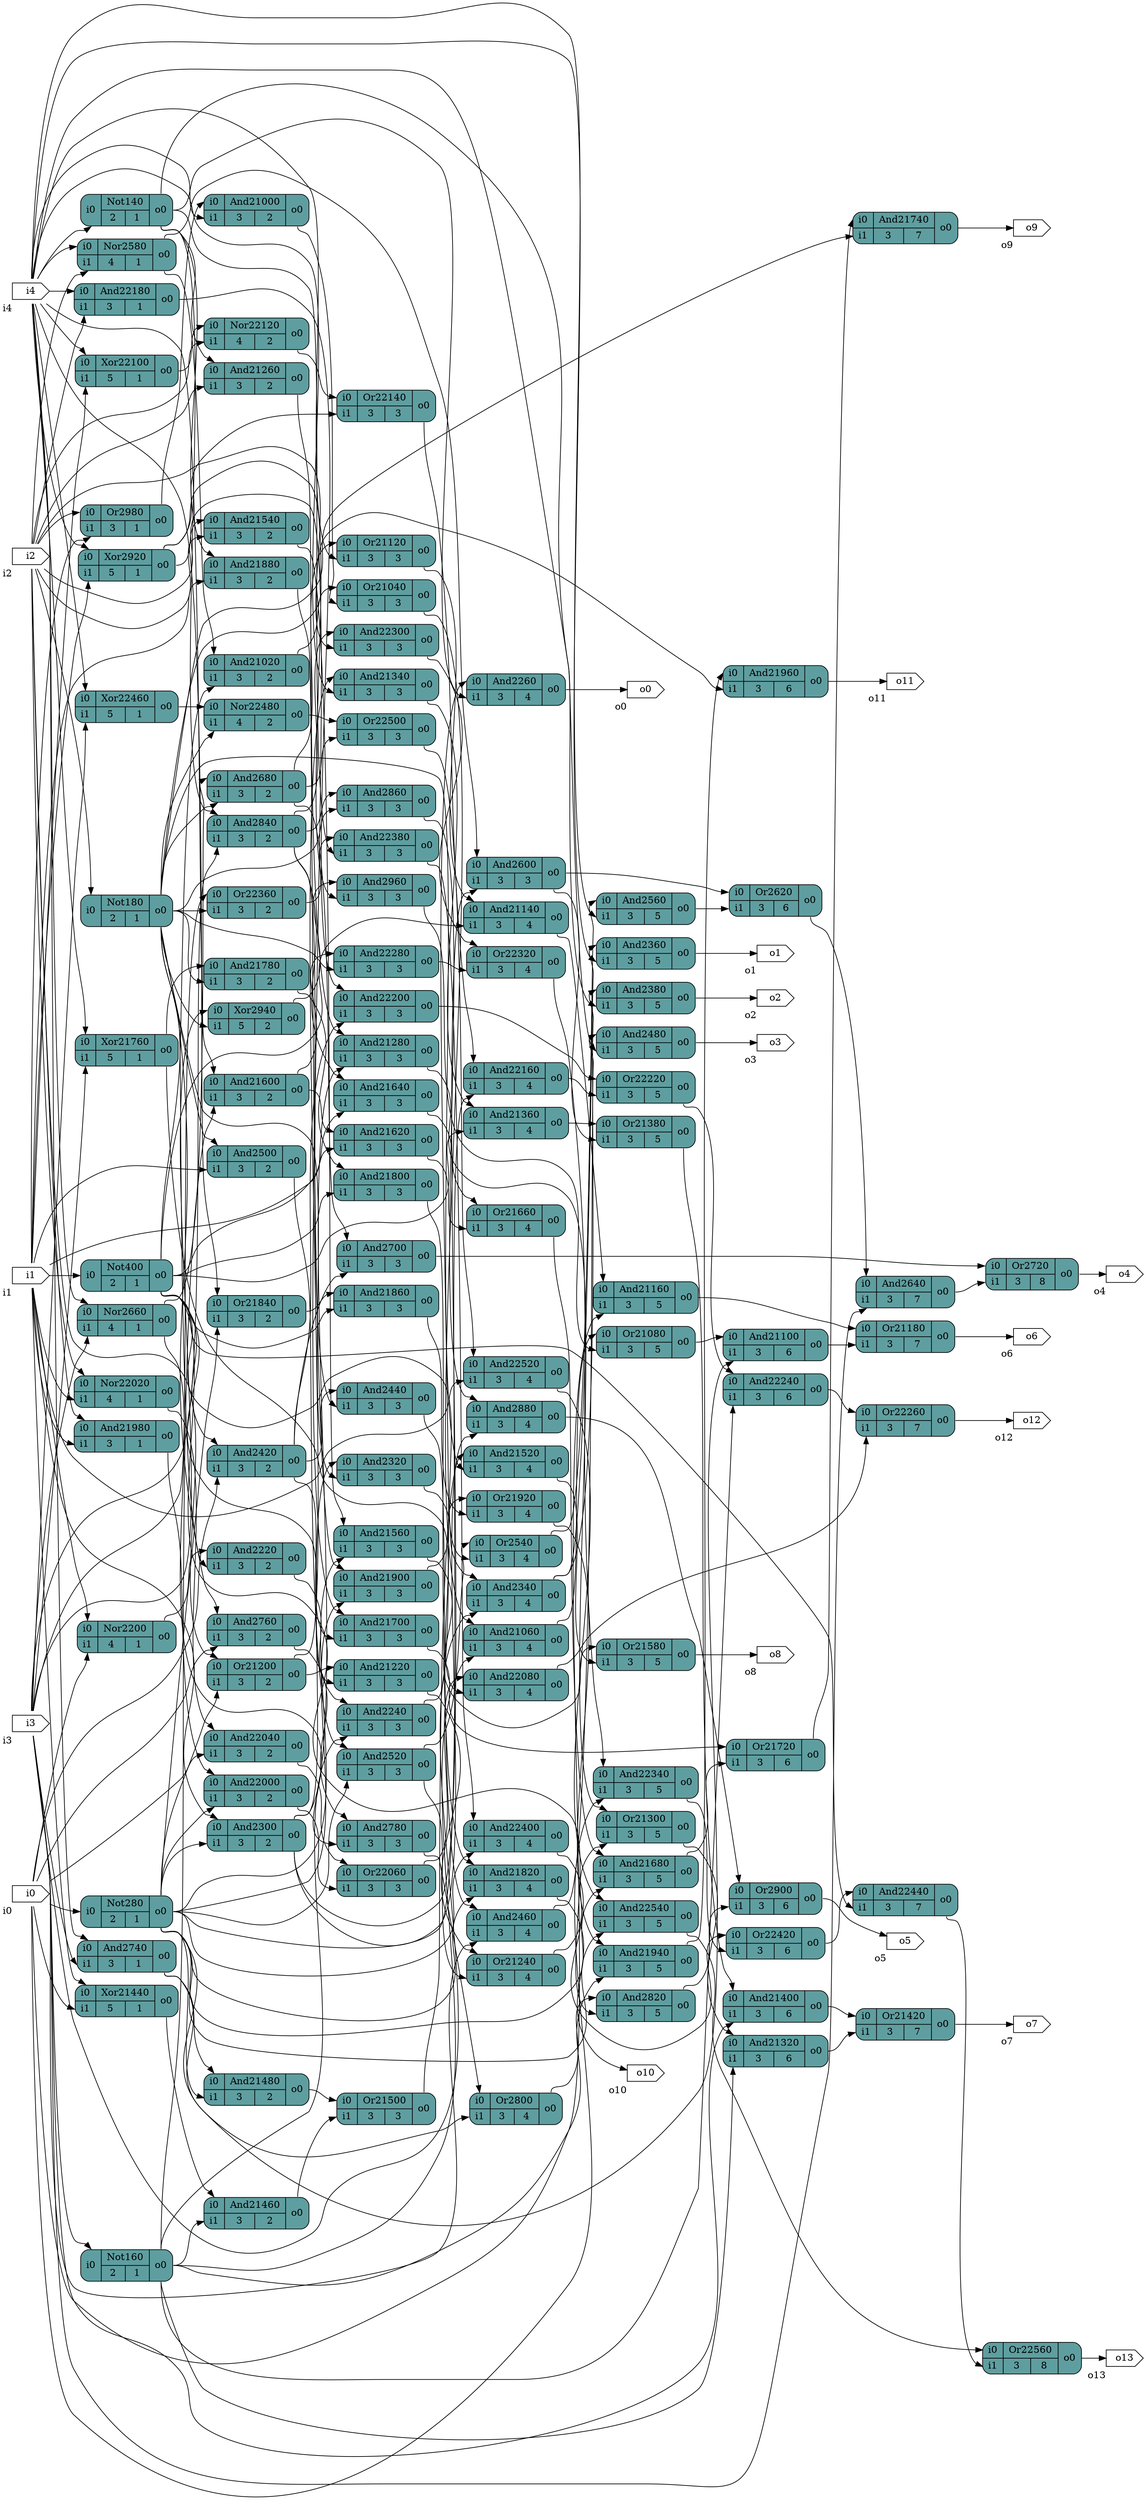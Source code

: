digraph circ_p82 {
		graph [rankdir = LR];
		Not140[shape=record; style="rounded,filled"; fillcolor=cadetblue; label="{{<i0>i0}|{Not140|{2|1}}|{<o0>o0}}"]
		Not160[shape=record; style="rounded,filled"; fillcolor=cadetblue; label="{{<i0>i0}|{Not160|{2|1}}|{<o0>o0}}"]
		Not180[shape=record; style="rounded,filled"; fillcolor=cadetblue; label="{{<i0>i0}|{Not180|{2|1}}|{<o0>o0}}"]
		Nor2200[shape=record; style="rounded,filled"; fillcolor=cadetblue; label="{{<i0>i0|<i1>i1}|{Nor2200|{4|1}}|{<o0>o0}}"]
		And2220[shape=record; style="rounded,filled"; fillcolor=cadetblue; label="{{<i0>i0|<i1>i1}|{And2220|{3|2}}|{<o0>o0}}"]
		And2240[shape=record; style="rounded,filled"; fillcolor=cadetblue; label="{{<i0>i0|<i1>i1}|{And2240|{3|3}}|{<o0>o0}}"]
		And2260[shape=record; style="rounded,filled"; fillcolor=cadetblue; label="{{<i0>i0|<i1>i1}|{And2260|{3|4}}|{<o0>o0}}"]
		Not280[shape=record; style="rounded,filled"; fillcolor=cadetblue; label="{{<i0>i0}|{Not280|{2|1}}|{<o0>o0}}"]
		And2300[shape=record; style="rounded,filled"; fillcolor=cadetblue; label="{{<i0>i0|<i1>i1}|{And2300|{3|2}}|{<o0>o0}}"]
		And2320[shape=record; style="rounded,filled"; fillcolor=cadetblue; label="{{<i0>i0|<i1>i1}|{And2320|{3|3}}|{<o0>o0}}"]
		And2340[shape=record; style="rounded,filled"; fillcolor=cadetblue; label="{{<i0>i0|<i1>i1}|{And2340|{3|4}}|{<o0>o0}}"]
		And2360[shape=record; style="rounded,filled"; fillcolor=cadetblue; label="{{<i0>i0|<i1>i1}|{And2360|{3|5}}|{<o0>o0}}"]
		And2380[shape=record; style="rounded,filled"; fillcolor=cadetblue; label="{{<i0>i0|<i1>i1}|{And2380|{3|5}}|{<o0>o0}}"]
		Not400[shape=record; style="rounded,filled"; fillcolor=cadetblue; label="{{<i0>i0}|{Not400|{2|1}}|{<o0>o0}}"]
		And2420[shape=record; style="rounded,filled"; fillcolor=cadetblue; label="{{<i0>i0|<i1>i1}|{And2420|{3|2}}|{<o0>o0}}"]
		And2440[shape=record; style="rounded,filled"; fillcolor=cadetblue; label="{{<i0>i0|<i1>i1}|{And2440|{3|3}}|{<o0>o0}}"]
		And2460[shape=record; style="rounded,filled"; fillcolor=cadetblue; label="{{<i0>i0|<i1>i1}|{And2460|{3|4}}|{<o0>o0}}"]
		And2480[shape=record; style="rounded,filled"; fillcolor=cadetblue; label="{{<i0>i0|<i1>i1}|{And2480|{3|5}}|{<o0>o0}}"]
		And2500[shape=record; style="rounded,filled"; fillcolor=cadetblue; label="{{<i0>i0|<i1>i1}|{And2500|{3|2}}|{<o0>o0}}"]
		And2520[shape=record; style="rounded,filled"; fillcolor=cadetblue; label="{{<i0>i0|<i1>i1}|{And2520|{3|3}}|{<o0>o0}}"]
		Or2540[shape=record; style="rounded,filled"; fillcolor=cadetblue; label="{{<i0>i0|<i1>i1}|{Or2540|{3|4}}|{<o0>o0}}"]
		And2560[shape=record; style="rounded,filled"; fillcolor=cadetblue; label="{{<i0>i0|<i1>i1}|{And2560|{3|5}}|{<o0>o0}}"]
		Nor2580[shape=record; style="rounded,filled"; fillcolor=cadetblue; label="{{<i0>i0|<i1>i1}|{Nor2580|{4|1}}|{<o0>o0}}"]
		And2600[shape=record; style="rounded,filled"; fillcolor=cadetblue; label="{{<i0>i0|<i1>i1}|{And2600|{3|3}}|{<o0>o0}}"]
		Or2620[shape=record; style="rounded,filled"; fillcolor=cadetblue; label="{{<i0>i0|<i1>i1}|{Or2620|{3|6}}|{<o0>o0}}"]
		And2640[shape=record; style="rounded,filled"; fillcolor=cadetblue; label="{{<i0>i0|<i1>i1}|{And2640|{3|7}}|{<o0>o0}}"]
		Nor2660[shape=record; style="rounded,filled"; fillcolor=cadetblue; label="{{<i0>i0|<i1>i1}|{Nor2660|{4|1}}|{<o0>o0}}"]
		And2680[shape=record; style="rounded,filled"; fillcolor=cadetblue; label="{{<i0>i0|<i1>i1}|{And2680|{3|2}}|{<o0>o0}}"]
		And2700[shape=record; style="rounded,filled"; fillcolor=cadetblue; label="{{<i0>i0|<i1>i1}|{And2700|{3|3}}|{<o0>o0}}"]
		Or2720[shape=record; style="rounded,filled"; fillcolor=cadetblue; label="{{<i0>i0|<i1>i1}|{Or2720|{3|8}}|{<o0>o0}}"]
		And2740[shape=record; style="rounded,filled"; fillcolor=cadetblue; label="{{<i0>i0|<i1>i1}|{And2740|{3|1}}|{<o0>o0}}"]
		And2760[shape=record; style="rounded,filled"; fillcolor=cadetblue; label="{{<i0>i0|<i1>i1}|{And2760|{3|2}}|{<o0>o0}}"]
		And2780[shape=record; style="rounded,filled"; fillcolor=cadetblue; label="{{<i0>i0|<i1>i1}|{And2780|{3|3}}|{<o0>o0}}"]
		Or2800[shape=record; style="rounded,filled"; fillcolor=cadetblue; label="{{<i0>i0|<i1>i1}|{Or2800|{3|4}}|{<o0>o0}}"]
		And2820[shape=record; style="rounded,filled"; fillcolor=cadetblue; label="{{<i0>i0|<i1>i1}|{And2820|{3|5}}|{<o0>o0}}"]
		And2840[shape=record; style="rounded,filled"; fillcolor=cadetblue; label="{{<i0>i0|<i1>i1}|{And2840|{3|2}}|{<o0>o0}}"]
		And2860[shape=record; style="rounded,filled"; fillcolor=cadetblue; label="{{<i0>i0|<i1>i1}|{And2860|{3|3}}|{<o0>o0}}"]
		And2880[shape=record; style="rounded,filled"; fillcolor=cadetblue; label="{{<i0>i0|<i1>i1}|{And2880|{3|4}}|{<o0>o0}}"]
		Or2900[shape=record; style="rounded,filled"; fillcolor=cadetblue; label="{{<i0>i0|<i1>i1}|{Or2900|{3|6}}|{<o0>o0}}"]
		Xor2920[shape=record; style="rounded,filled"; fillcolor=cadetblue; label="{{<i0>i0|<i1>i1}|{Xor2920|{5|1}}|{<o0>o0}}"]
		Xor2940[shape=record; style="rounded,filled"; fillcolor=cadetblue; label="{{<i0>i0|<i1>i1}|{Xor2940|{5|2}}|{<o0>o0}}"]
		And2960[shape=record; style="rounded,filled"; fillcolor=cadetblue; label="{{<i0>i0|<i1>i1}|{And2960|{3|3}}|{<o0>o0}}"]
		Or2980[shape=record; style="rounded,filled"; fillcolor=cadetblue; label="{{<i0>i0|<i1>i1}|{Or2980|{3|1}}|{<o0>o0}}"]
		And21000[shape=record; style="rounded,filled"; fillcolor=cadetblue; label="{{<i0>i0|<i1>i1}|{And21000|{3|2}}|{<o0>o0}}"]
		And21020[shape=record; style="rounded,filled"; fillcolor=cadetblue; label="{{<i0>i0|<i1>i1}|{And21020|{3|2}}|{<o0>o0}}"]
		Or21040[shape=record; style="rounded,filled"; fillcolor=cadetblue; label="{{<i0>i0|<i1>i1}|{Or21040|{3|3}}|{<o0>o0}}"]
		And21060[shape=record; style="rounded,filled"; fillcolor=cadetblue; label="{{<i0>i0|<i1>i1}|{And21060|{3|4}}|{<o0>o0}}"]
		Or21080[shape=record; style="rounded,filled"; fillcolor=cadetblue; label="{{<i0>i0|<i1>i1}|{Or21080|{3|5}}|{<o0>o0}}"]
		And21100[shape=record; style="rounded,filled"; fillcolor=cadetblue; label="{{<i0>i0|<i1>i1}|{And21100|{3|6}}|{<o0>o0}}"]
		Or21120[shape=record; style="rounded,filled"; fillcolor=cadetblue; label="{{<i0>i0|<i1>i1}|{Or21120|{3|3}}|{<o0>o0}}"]
		And21140[shape=record; style="rounded,filled"; fillcolor=cadetblue; label="{{<i0>i0|<i1>i1}|{And21140|{3|4}}|{<o0>o0}}"]
		And21160[shape=record; style="rounded,filled"; fillcolor=cadetblue; label="{{<i0>i0|<i1>i1}|{And21160|{3|5}}|{<o0>o0}}"]
		Or21180[shape=record; style="rounded,filled"; fillcolor=cadetblue; label="{{<i0>i0|<i1>i1}|{Or21180|{3|7}}|{<o0>o0}}"]
		Or21200[shape=record; style="rounded,filled"; fillcolor=cadetblue; label="{{<i0>i0|<i1>i1}|{Or21200|{3|2}}|{<o0>o0}}"]
		And21220[shape=record; style="rounded,filled"; fillcolor=cadetblue; label="{{<i0>i0|<i1>i1}|{And21220|{3|3}}|{<o0>o0}}"]
		Or21240[shape=record; style="rounded,filled"; fillcolor=cadetblue; label="{{<i0>i0|<i1>i1}|{Or21240|{3|4}}|{<o0>o0}}"]
		And21260[shape=record; style="rounded,filled"; fillcolor=cadetblue; label="{{<i0>i0|<i1>i1}|{And21260|{3|2}}|{<o0>o0}}"]
		And21280[shape=record; style="rounded,filled"; fillcolor=cadetblue; label="{{<i0>i0|<i1>i1}|{And21280|{3|3}}|{<o0>o0}}"]
		Or21300[shape=record; style="rounded,filled"; fillcolor=cadetblue; label="{{<i0>i0|<i1>i1}|{Or21300|{3|5}}|{<o0>o0}}"]
		And21320[shape=record; style="rounded,filled"; fillcolor=cadetblue; label="{{<i0>i0|<i1>i1}|{And21320|{3|6}}|{<o0>o0}}"]
		And21340[shape=record; style="rounded,filled"; fillcolor=cadetblue; label="{{<i0>i0|<i1>i1}|{And21340|{3|3}}|{<o0>o0}}"]
		And21360[shape=record; style="rounded,filled"; fillcolor=cadetblue; label="{{<i0>i0|<i1>i1}|{And21360|{3|4}}|{<o0>o0}}"]
		Or21380[shape=record; style="rounded,filled"; fillcolor=cadetblue; label="{{<i0>i0|<i1>i1}|{Or21380|{3|5}}|{<o0>o0}}"]
		And21400[shape=record; style="rounded,filled"; fillcolor=cadetblue; label="{{<i0>i0|<i1>i1}|{And21400|{3|6}}|{<o0>o0}}"]
		Or21420[shape=record; style="rounded,filled"; fillcolor=cadetblue; label="{{<i0>i0|<i1>i1}|{Or21420|{3|7}}|{<o0>o0}}"]
		Xor21440[shape=record; style="rounded,filled"; fillcolor=cadetblue; label="{{<i0>i0|<i1>i1}|{Xor21440|{5|1}}|{<o0>o0}}"]
		And21460[shape=record; style="rounded,filled"; fillcolor=cadetblue; label="{{<i0>i0|<i1>i1}|{And21460|{3|2}}|{<o0>o0}}"]
		And21480[shape=record; style="rounded,filled"; fillcolor=cadetblue; label="{{<i0>i0|<i1>i1}|{And21480|{3|2}}|{<o0>o0}}"]
		Or21500[shape=record; style="rounded,filled"; fillcolor=cadetblue; label="{{<i0>i0|<i1>i1}|{Or21500|{3|3}}|{<o0>o0}}"]
		And21520[shape=record; style="rounded,filled"; fillcolor=cadetblue; label="{{<i0>i0|<i1>i1}|{And21520|{3|4}}|{<o0>o0}}"]
		And21540[shape=record; style="rounded,filled"; fillcolor=cadetblue; label="{{<i0>i0|<i1>i1}|{And21540|{3|2}}|{<o0>o0}}"]
		And21560[shape=record; style="rounded,filled"; fillcolor=cadetblue; label="{{<i0>i0|<i1>i1}|{And21560|{3|3}}|{<o0>o0}}"]
		Or21580[shape=record; style="rounded,filled"; fillcolor=cadetblue; label="{{<i0>i0|<i1>i1}|{Or21580|{3|5}}|{<o0>o0}}"]
		And21600[shape=record; style="rounded,filled"; fillcolor=cadetblue; label="{{<i0>i0|<i1>i1}|{And21600|{3|2}}|{<o0>o0}}"]
		And21620[shape=record; style="rounded,filled"; fillcolor=cadetblue; label="{{<i0>i0|<i1>i1}|{And21620|{3|3}}|{<o0>o0}}"]
		And21640[shape=record; style="rounded,filled"; fillcolor=cadetblue; label="{{<i0>i0|<i1>i1}|{And21640|{3|3}}|{<o0>o0}}"]
		Or21660[shape=record; style="rounded,filled"; fillcolor=cadetblue; label="{{<i0>i0|<i1>i1}|{Or21660|{3|4}}|{<o0>o0}}"]
		And21680[shape=record; style="rounded,filled"; fillcolor=cadetblue; label="{{<i0>i0|<i1>i1}|{And21680|{3|5}}|{<o0>o0}}"]
		And21700[shape=record; style="rounded,filled"; fillcolor=cadetblue; label="{{<i0>i0|<i1>i1}|{And21700|{3|3}}|{<o0>o0}}"]
		Or21720[shape=record; style="rounded,filled"; fillcolor=cadetblue; label="{{<i0>i0|<i1>i1}|{Or21720|{3|6}}|{<o0>o0}}"]
		And21740[shape=record; style="rounded,filled"; fillcolor=cadetblue; label="{{<i0>i0|<i1>i1}|{And21740|{3|7}}|{<o0>o0}}"]
		Xor21760[shape=record; style="rounded,filled"; fillcolor=cadetblue; label="{{<i0>i0|<i1>i1}|{Xor21760|{5|1}}|{<o0>o0}}"]
		And21780[shape=record; style="rounded,filled"; fillcolor=cadetblue; label="{{<i0>i0|<i1>i1}|{And21780|{3|2}}|{<o0>o0}}"]
		And21800[shape=record; style="rounded,filled"; fillcolor=cadetblue; label="{{<i0>i0|<i1>i1}|{And21800|{3|3}}|{<o0>o0}}"]
		And21820[shape=record; style="rounded,filled"; fillcolor=cadetblue; label="{{<i0>i0|<i1>i1}|{And21820|{3|4}}|{<o0>o0}}"]
		Or21840[shape=record; style="rounded,filled"; fillcolor=cadetblue; label="{{<i0>i0|<i1>i1}|{Or21840|{3|2}}|{<o0>o0}}"]
		And21860[shape=record; style="rounded,filled"; fillcolor=cadetblue; label="{{<i0>i0|<i1>i1}|{And21860|{3|3}}|{<o0>o0}}"]
		And21880[shape=record; style="rounded,filled"; fillcolor=cadetblue; label="{{<i0>i0|<i1>i1}|{And21880|{3|2}}|{<o0>o0}}"]
		And21900[shape=record; style="rounded,filled"; fillcolor=cadetblue; label="{{<i0>i0|<i1>i1}|{And21900|{3|3}}|{<o0>o0}}"]
		Or21920[shape=record; style="rounded,filled"; fillcolor=cadetblue; label="{{<i0>i0|<i1>i1}|{Or21920|{3|4}}|{<o0>o0}}"]
		And21940[shape=record; style="rounded,filled"; fillcolor=cadetblue; label="{{<i0>i0|<i1>i1}|{And21940|{3|5}}|{<o0>o0}}"]
		And21960[shape=record; style="rounded,filled"; fillcolor=cadetblue; label="{{<i0>i0|<i1>i1}|{And21960|{3|6}}|{<o0>o0}}"]
		And21980[shape=record; style="rounded,filled"; fillcolor=cadetblue; label="{{<i0>i0|<i1>i1}|{And21980|{3|1}}|{<o0>o0}}"]
		And22000[shape=record; style="rounded,filled"; fillcolor=cadetblue; label="{{<i0>i0|<i1>i1}|{And22000|{3|2}}|{<o0>o0}}"]
		Nor22020[shape=record; style="rounded,filled"; fillcolor=cadetblue; label="{{<i0>i0|<i1>i1}|{Nor22020|{4|1}}|{<o0>o0}}"]
		And22040[shape=record; style="rounded,filled"; fillcolor=cadetblue; label="{{<i0>i0|<i1>i1}|{And22040|{3|2}}|{<o0>o0}}"]
		Or22060[shape=record; style="rounded,filled"; fillcolor=cadetblue; label="{{<i0>i0|<i1>i1}|{Or22060|{3|3}}|{<o0>o0}}"]
		And22080[shape=record; style="rounded,filled"; fillcolor=cadetblue; label="{{<i0>i0|<i1>i1}|{And22080|{3|4}}|{<o0>o0}}"]
		Xor22100[shape=record; style="rounded,filled"; fillcolor=cadetblue; label="{{<i0>i0|<i1>i1}|{Xor22100|{5|1}}|{<o0>o0}}"]
		Nor22120[shape=record; style="rounded,filled"; fillcolor=cadetblue; label="{{<i0>i0|<i1>i1}|{Nor22120|{4|2}}|{<o0>o0}}"]
		Or22140[shape=record; style="rounded,filled"; fillcolor=cadetblue; label="{{<i0>i0|<i1>i1}|{Or22140|{3|3}}|{<o0>o0}}"]
		And22160[shape=record; style="rounded,filled"; fillcolor=cadetblue; label="{{<i0>i0|<i1>i1}|{And22160|{3|4}}|{<o0>o0}}"]
		And22180[shape=record; style="rounded,filled"; fillcolor=cadetblue; label="{{<i0>i0|<i1>i1}|{And22180|{3|1}}|{<o0>o0}}"]
		And22200[shape=record; style="rounded,filled"; fillcolor=cadetblue; label="{{<i0>i0|<i1>i1}|{And22200|{3|3}}|{<o0>o0}}"]
		Or22220[shape=record; style="rounded,filled"; fillcolor=cadetblue; label="{{<i0>i0|<i1>i1}|{Or22220|{3|5}}|{<o0>o0}}"]
		And22240[shape=record; style="rounded,filled"; fillcolor=cadetblue; label="{{<i0>i0|<i1>i1}|{And22240|{3|6}}|{<o0>o0}}"]
		Or22260[shape=record; style="rounded,filled"; fillcolor=cadetblue; label="{{<i0>i0|<i1>i1}|{Or22260|{3|7}}|{<o0>o0}}"]
		And22280[shape=record; style="rounded,filled"; fillcolor=cadetblue; label="{{<i0>i0|<i1>i1}|{And22280|{3|3}}|{<o0>o0}}"]
		And22300[shape=record; style="rounded,filled"; fillcolor=cadetblue; label="{{<i0>i0|<i1>i1}|{And22300|{3|3}}|{<o0>o0}}"]
		Or22320[shape=record; style="rounded,filled"; fillcolor=cadetblue; label="{{<i0>i0|<i1>i1}|{Or22320|{3|4}}|{<o0>o0}}"]
		And22340[shape=record; style="rounded,filled"; fillcolor=cadetblue; label="{{<i0>i0|<i1>i1}|{And22340|{3|5}}|{<o0>o0}}"]
		Or22360[shape=record; style="rounded,filled"; fillcolor=cadetblue; label="{{<i0>i0|<i1>i1}|{Or22360|{3|2}}|{<o0>o0}}"]
		And22380[shape=record; style="rounded,filled"; fillcolor=cadetblue; label="{{<i0>i0|<i1>i1}|{And22380|{3|3}}|{<o0>o0}}"]
		And22400[shape=record; style="rounded,filled"; fillcolor=cadetblue; label="{{<i0>i0|<i1>i1}|{And22400|{3|4}}|{<o0>o0}}"]
		Or22420[shape=record; style="rounded,filled"; fillcolor=cadetblue; label="{{<i0>i0|<i1>i1}|{Or22420|{3|6}}|{<o0>o0}}"]
		And22440[shape=record; style="rounded,filled"; fillcolor=cadetblue; label="{{<i0>i0|<i1>i1}|{And22440|{3|7}}|{<o0>o0}}"]
		Xor22460[shape=record; style="rounded,filled"; fillcolor=cadetblue; label="{{<i0>i0|<i1>i1}|{Xor22460|{5|1}}|{<o0>o0}}"]
		Nor22480[shape=record; style="rounded,filled"; fillcolor=cadetblue; label="{{<i0>i0|<i1>i1}|{Nor22480|{4|2}}|{<o0>o0}}"]
		Or22500[shape=record; style="rounded,filled"; fillcolor=cadetblue; label="{{<i0>i0|<i1>i1}|{Or22500|{3|3}}|{<o0>o0}}"]
		And22520[shape=record; style="rounded,filled"; fillcolor=cadetblue; label="{{<i0>i0|<i1>i1}|{And22520|{3|4}}|{<o0>o0}}"]
		And22540[shape=record; style="rounded,filled"; fillcolor=cadetblue; label="{{<i0>i0|<i1>i1}|{And22540|{3|5}}|{<o0>o0}}"]
		Or22560[shape=record; style="rounded,filled"; fillcolor=cadetblue; label="{{<i0>i0|<i1>i1}|{Or22560|{3|8}}|{<o0>o0}}"]
		i0[shape=cds,xlabel="i0"]
		i1[shape=cds,xlabel="i1"]
		i2[shape=cds,xlabel="i2"]
		i3[shape=cds,xlabel="i3"]
		i4[shape=cds,xlabel="i4"]
		o0[shape=cds,xlabel="o0"]
		o1[shape=cds,xlabel="o1"]
		o2[shape=cds,xlabel="o2"]
		o3[shape=cds,xlabel="o3"]
		o4[shape=cds,xlabel="o4"]
		o5[shape=cds,xlabel="o5"]
		o6[shape=cds,xlabel="o6"]
		o7[shape=cds,xlabel="o7"]
		o8[shape=cds,xlabel="o8"]
		o9[shape=cds,xlabel="o9"]
		o10[shape=cds,xlabel="o10"]
		o11[shape=cds,xlabel="o11"]
		o12[shape=cds,xlabel="o12"]
		o13[shape=cds,xlabel="o13"]
		i0 -> Nor2200:i1;
		i0 -> Not280:i0;
		i0 -> And2420:i1;
		i0 -> And2760:i1;
		i0 -> And21160:i1;
		i0 -> Xor21440:i1;
		i0 -> And22040:i1;
		i0 -> And22340:i1;
		i1 -> Nor2200:i0;
		i1 -> And2300:i0;
		i1 -> Not400:i0;
		i1 -> And2500:i1;
		i1 -> Xor2920:i1;
		i1 -> Or2980:i1;
		i1 -> Xor21440:i0;
		i1 -> And21620:i1;
		i1 -> And21880:i1;
		i1 -> And21980:i1;
		i1 -> Nor22020:i1;
		i1 -> Xor22100:i1;
		i1 -> And22520:i1;
		i2 -> Not180:i0;
		i2 -> And2440:i1;
		i2 -> Nor2580:i1;
		i2 -> Or2980:i0;
		i2 -> Or21200:i0;
		i2 -> And21260:i1;
		i2 -> And21540:i1;
		i2 -> And21980:i0;
		i2 -> Nor22020:i0;
		i2 -> Nor22120:i1;
		i2 -> And22180:i1;
		i2 -> And22300:i1;
		i3 -> Not160:i0;
		i3 -> And2340:i1;
		i3 -> And2460:i1;
		i3 -> And2640:i1;
		i3 -> Nor2660:i1;
		i3 -> And2740:i1;
		i3 -> And2840:i1;
		i3 -> Xor2940:i0;
		i3 -> And21400:i1;
		i3 -> Xor21760:i1;
		i3 -> Or22360:i0;
		i3 -> Xor22460:i1;
		i4 -> Not140:i0;
		i4 -> And2360:i1;
		i4 -> And2480:i1;
		i4 -> And2560:i1;
		i4 -> Nor2580:i0;
		i4 -> Nor2660:i0;
		i4 -> And2740:i0;
		i4 -> Xor2920:i0;
		i4 -> And21000:i1;
		i4 -> Or21120:i1;
		i4 -> And21340:i1;
		i4 -> And21600:i0;
		i4 -> Xor21760:i0;
		i4 -> Or21840:i0;
		i4 -> Xor22100:i0;
		i4 -> And22180:i0;
		i4 -> Xor22460:i0;
		Not140:o0 -> And2260:i1;
		Not140:o0 -> And2380:i1;
		Not140:o0 -> And2840:i0;
		Not140:o0 -> And21260:i0;
		Not140:o0 -> And21880:i0;
		Not140:o0 -> And22380:i1;
		Not160:o0 -> And2240:i1;
		Not160:o0 -> And21060:i1;
		Not160:o0 -> And21320:i1;
		Not160:o0 -> And21460:i1;
		Not160:o0 -> And21600:i1;
		Not160:o0 -> And21940:i1;
		Not160:o0 -> And22240:i1;
		Not180:o0 -> And2220:i1;
		Not180:o0 -> And2320:i1;
		Not180:o0 -> And2500:i0;
		Not180:o0 -> And2680:i1;
		Not180:o0 -> And2760:i0;
		Not180:o0 -> And2860:i1;
		Not180:o0 -> Xor2940:i1;
		Not180:o0 -> And21520:i1;
		Not180:o0 -> And21740:i1;
		Not180:o0 -> And21780:i1;
		Not180:o0 -> And21960:i1;
		Not180:o0 -> And22280:i1;
		Not180:o0 -> Or22360:i1;
		Not180:o0 -> Nor22480:i1;
		Nor2200:o0 -> And2220:i0;
		And2220:o0 -> And2240:i0;
		And2240:o0 -> And2260:i0;
		And2260:o0 -> o0;
		Not280:o0 -> And2300:i1;
		Not280:o0 -> And2520:i1;
		Not280:o0 -> And21100:i1;
		Not280:o0 -> Or21200:i1;
		Not280:o0 -> And21480:i1;
		Not280:o0 -> And21560:i1;
		Not280:o0 -> And21680:i1;
		Not280:o0 -> And21820:i1;
		Not280:o0 -> Or21840:i1;
		Not280:o0 -> And21900:i1;
		Not280:o0 -> And22000:i1;
		Not280:o0 -> And22160:i1;
		Not280:o0 -> And22400:i1;
		Not280:o0 -> And22540:i1;
		And2300:o0 -> And2320:i0;
		And2300:o0 -> And2600:i1;
		And2300:o0 -> And2880:i1;
		And2300:o0 -> And21280:i1;
		And2320:o0 -> And2340:i0;
		And2340:o0 -> And2360:i0;
		And2340:o0 -> And2380:i0;
		And2360:o0 -> o1;
		And2380:o0 -> o2;
		Not400:o0 -> And2420:i0;
		Not400:o0 -> Or2540:i1;
		Not400:o0 -> And2820:i1;
		Not400:o0 -> And21020:i1;
		Not400:o0 -> And21140:i1;
		Not400:o0 -> And21220:i1;
		Not400:o0 -> And21360:i1;
		Not400:o0 -> And21640:i1;
		Not400:o0 -> And21800:i1;
		Not400:o0 -> And21860:i1;
		Not400:o0 -> And22440:i1;
		And2420:o0 -> And2440:i0;
		And2420:o0 -> And2700:i1;
		And2420:o0 -> And21700:i1;
		And2420:o0 -> And22200:i1;
		And2440:o0 -> And2460:i0;
		And2460:o0 -> And2480:i0;
		And2480:o0 -> o3;
		And2500:o0 -> And2520:i0;
		And2520:o0 -> Or2540:i0;
		And2520:o0 -> Or21240:i1;
		Or2540:o0 -> And2560:i0;
		And2560:o0 -> Or2620:i1;
		Nor2580:o0 -> And2600:i0;
		Nor2580:o0 -> And21020:i0;
		And2600:o0 -> Or2620:i0;
		And2600:o0 -> Or21380:i1;
		Or2620:o0 -> And2640:i0;
		And2640:o0 -> Or2720:i1;
		Nor2660:o0 -> And2680:i0;
		Nor2660:o0 -> And2780:i1;
		And2680:o0 -> And2700:i0;
		And2680:o0 -> Or21120:i0;
		And2680:o0 -> Or22500:i1;
		And2700:o0 -> Or2720:i0;
		Or2720:o0 -> o4;
		And2740:o0 -> Or2800:i1;
		And2740:o0 -> And21480:i0;
		And2760:o0 -> And2780:i0;
		And2780:o0 -> Or2800:i0;
		Or2800:o0 -> And2820:i0;
		And2820:o0 -> Or2900:i1;
		And2840:o0 -> And2860:i0;
		And2840:o0 -> And21640:i0;
		And2840:o0 -> And21700:i0;
		And2840:o0 -> And22300:i0;
		And2860:o0 -> And2880:i0;
		And2880:o0 -> Or2900:i0;
		Or2900:o0 -> o5;
		Xor2920:o0 -> And2960:i1;
		Xor2920:o0 -> And21540:i0;
		Xor2920:o0 -> Or22140:i1;
		Xor2940:o0 -> And2960:i0;
		And2960:o0 -> Or21080:i1;
		Or2980:o0 -> And21000:i0;
		And21000:o0 -> Or21040:i1;
		And21020:o0 -> Or21040:i0;
		Or21040:o0 -> And21060:i0;
		And21060:o0 -> Or21080:i0;
		Or21080:o0 -> And21100:i0;
		And21100:o0 -> Or21180:i1;
		Or21120:o0 -> And21140:i0;
		And21140:o0 -> And21160:i0;
		And21160:o0 -> Or21180:i0;
		Or21180:o0 -> o6;
		Or21200:o0 -> And21220:i0;
		Or21200:o0 -> And21340:i0;
		And21220:o0 -> Or21240:i0;
		Or21240:o0 -> Or21300:i1;
		And21260:o0 -> And21280:i0;
		And21280:o0 -> Or21300:i0;
		Or21300:o0 -> And21320:i0;
		And21320:o0 -> Or21420:i1;
		And21340:o0 -> And21360:i0;
		And21360:o0 -> Or21380:i0;
		Or21380:o0 -> And21400:i0;
		And21400:o0 -> Or21420:i0;
		Or21420:o0 -> o7;
		Xor21440:o0 -> And21460:i0;
		And21460:o0 -> Or21500:i1;
		And21480:o0 -> Or21500:i0;
		Or21500:o0 -> And21520:i0;
		And21520:o0 -> Or21580:i1;
		And21540:o0 -> And21560:i0;
		And21560:o0 -> Or21580:i0;
		Or21580:o0 -> o8;
		And21600:o0 -> And21620:i0;
		And21600:o0 -> And22280:i0;
		And21620:o0 -> Or21660:i1;
		And21640:o0 -> Or21660:i0;
		Or21660:o0 -> And21680:i0;
		And21680:o0 -> Or21720:i1;
		And21700:o0 -> Or21720:i0;
		Or21720:o0 -> And21740:i0;
		And21740:o0 -> o9;
		Xor21760:o0 -> And21780:i0;
		Xor21760:o0 -> And22080:i1;
		And21780:o0 -> And21800:i0;
		And21800:o0 -> And21820:i0;
		And21820:o0 -> o10;
		Or21840:o0 -> And21860:i0;
		And21860:o0 -> Or21920:i1;
		And21880:o0 -> And21900:i0;
		And21900:o0 -> Or21920:i0;
		Or21920:o0 -> And21940:i0;
		And21940:o0 -> And21960:i0;
		And21960:o0 -> o11;
		And21980:o0 -> And22000:i0;
		And22000:o0 -> Or22060:i1;
		Nor22020:o0 -> And22040:i0;
		And22040:o0 -> Or22060:i0;
		Or22060:o0 -> And22080:i0;
		And22080:o0 -> Or22260:i1;
		Xor22100:o0 -> Nor22120:i0;
		Nor22120:o0 -> Or22140:i0;
		Or22140:o0 -> And22160:i0;
		And22160:o0 -> Or22220:i1;
		And22180:o0 -> And22200:i0;
		And22200:o0 -> Or22220:i0;
		Or22220:o0 -> And22240:i0;
		And22240:o0 -> Or22260:i0;
		Or22260:o0 -> o12;
		And22280:o0 -> Or22320:i1;
		And22300:o0 -> Or22320:i0;
		Or22320:o0 -> And22340:i0;
		And22340:o0 -> Or22420:i1;
		Or22360:o0 -> And22380:i0;
		And22380:o0 -> And22400:i0;
		And22400:o0 -> Or22420:i0;
		Or22420:o0 -> And22440:i0;
		And22440:o0 -> Or22560:i1;
		Xor22460:o0 -> Nor22480:i0;
		Nor22480:o0 -> Or22500:i0;
		Or22500:o0 -> And22520:i0;
		And22520:o0 -> And22540:i0;
		And22540:o0 -> Or22560:i0;
		Or22560:o0 -> o13;
}
